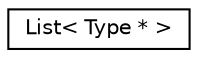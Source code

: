 digraph "Graphical Class Hierarchy"
{
 // LATEX_PDF_SIZE
  edge [fontname="Helvetica",fontsize="10",labelfontname="Helvetica",labelfontsize="10"];
  node [fontname="Helvetica",fontsize="10",shape=record];
  rankdir="LR";
  Node0 [label="List\< Type * \>",height=0.2,width=0.4,color="black", fillcolor="white", style="filled",URL="$classList.html",tooltip=" "];
}
